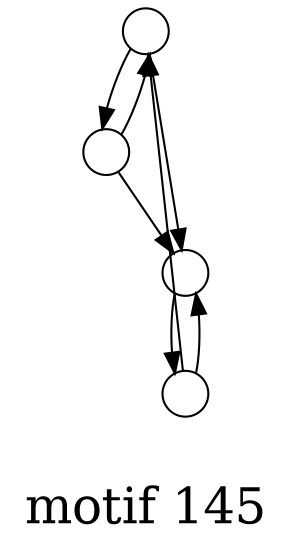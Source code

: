 /*****
motif 145
*****/

digraph G {
  graph [splines=false overlap=false]
  node  [shape=ellipse, width=0.3, height=0.3, label=""]
  0 ;
  1 ;
  2 ;
  3 ;
  0 -> 1;
  0 -> 2;
  1 -> 0;
  1 -> 2;
  2 -> 3;
  3 -> 0;
  3 -> 2;
  label = "\nmotif 145\n";  fontsize=24;
}

